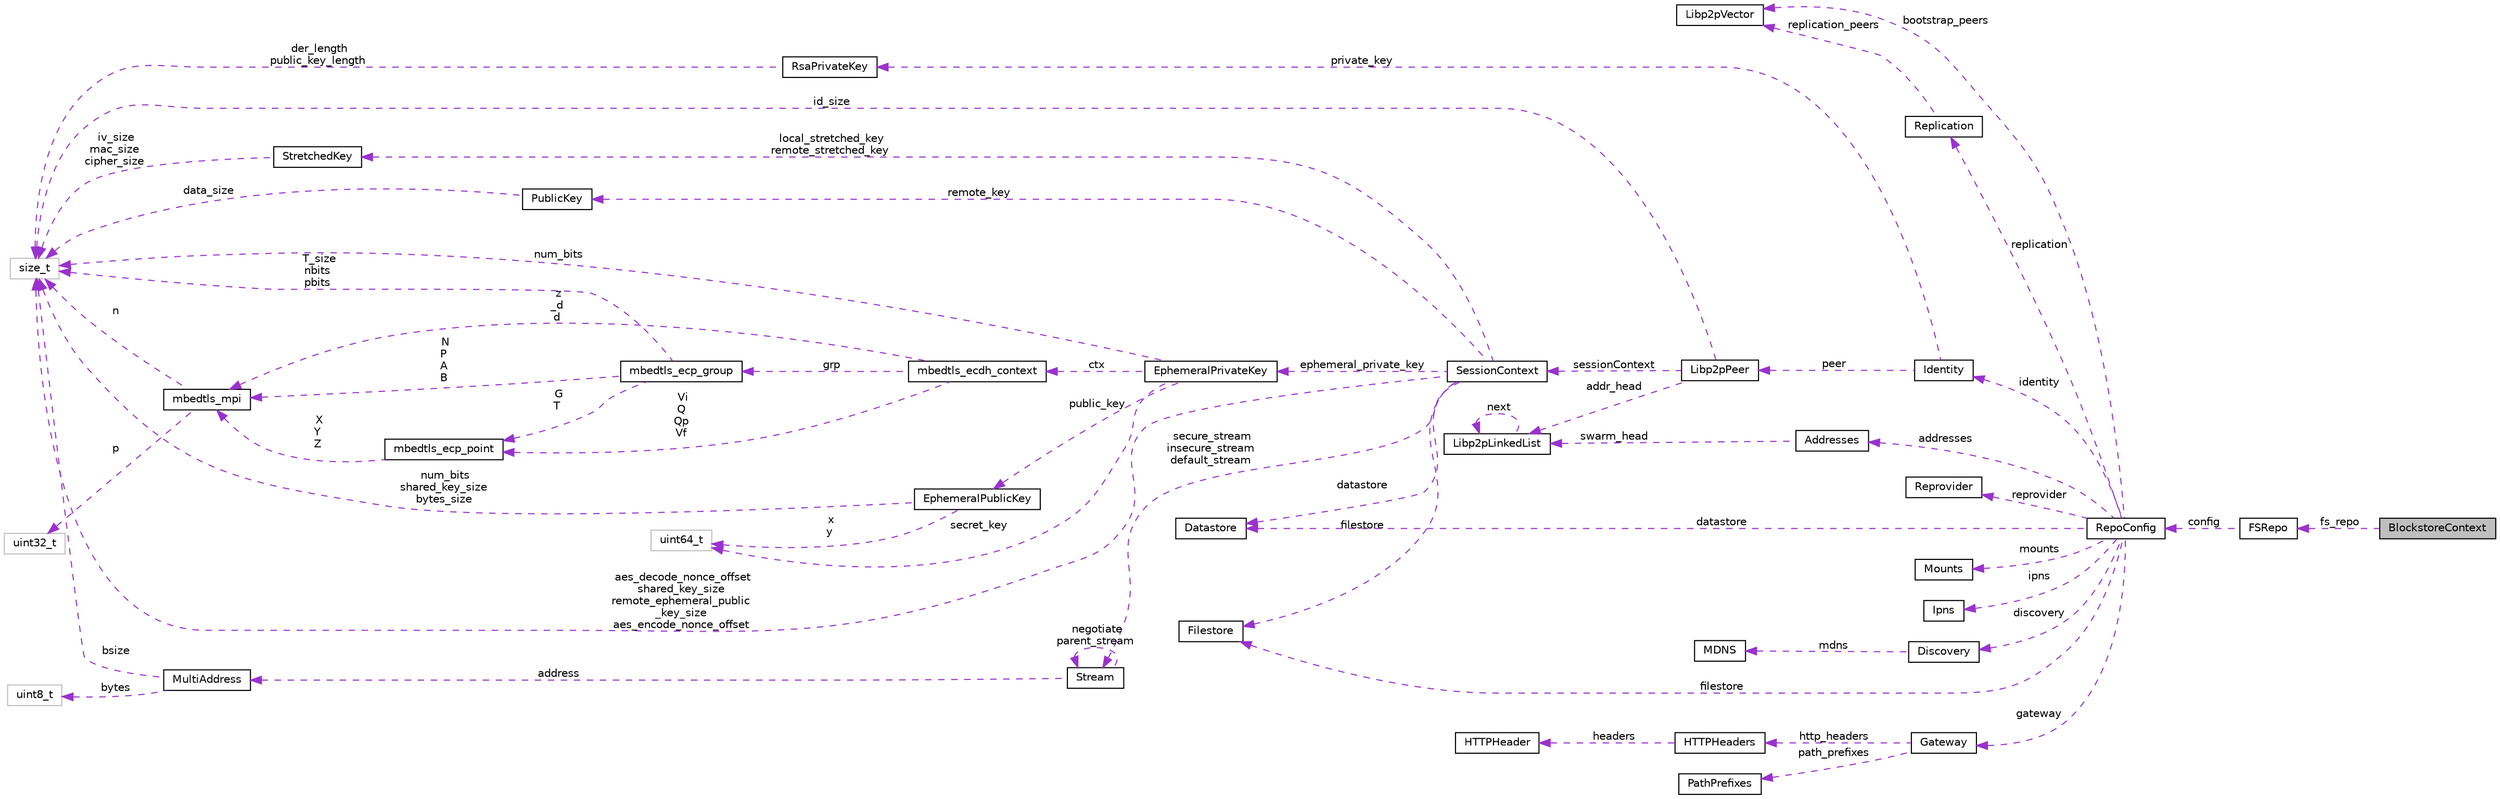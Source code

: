 digraph "BlockstoreContext"
{
  edge [fontname="Helvetica",fontsize="10",labelfontname="Helvetica",labelfontsize="10"];
  node [fontname="Helvetica",fontsize="10",shape=record];
  rankdir="LR";
  Node1 [label="BlockstoreContext",height=0.2,width=0.4,color="black", fillcolor="grey75", style="filled", fontcolor="black"];
  Node2 -> Node1 [dir="back",color="darkorchid3",fontsize="10",style="dashed",label=" fs_repo" ,fontname="Helvetica"];
  Node2 [label="FSRepo",height=0.2,width=0.4,color="black", fillcolor="white", style="filled",URL="$struct_f_s_repo.html"];
  Node3 -> Node2 [dir="back",color="darkorchid3",fontsize="10",style="dashed",label=" config" ,fontname="Helvetica"];
  Node3 [label="RepoConfig",height=0.2,width=0.4,color="black", fillcolor="white", style="filled",URL="$struct_repo_config.html"];
  Node4 -> Node3 [dir="back",color="darkorchid3",fontsize="10",style="dashed",label=" bootstrap_peers" ,fontname="Helvetica"];
  Node4 [label="Libp2pVector",height=0.2,width=0.4,color="black", fillcolor="white", style="filled",URL="$struct_libp2p_vector.html"];
  Node5 -> Node3 [dir="back",color="darkorchid3",fontsize="10",style="dashed",label=" identity" ,fontname="Helvetica"];
  Node5 [label="Identity",height=0.2,width=0.4,color="black", fillcolor="white", style="filled",URL="$struct_identity.html"];
  Node6 -> Node5 [dir="back",color="darkorchid3",fontsize="10",style="dashed",label=" peer" ,fontname="Helvetica"];
  Node6 [label="Libp2pPeer",height=0.2,width=0.4,color="black", fillcolor="white", style="filled",URL="$struct_libp2p_peer.html"];
  Node7 -> Node6 [dir="back",color="darkorchid3",fontsize="10",style="dashed",label=" sessionContext" ,fontname="Helvetica"];
  Node7 [label="SessionContext",height=0.2,width=0.4,color="black", fillcolor="white", style="filled",URL="$struct_session_context.html"];
  Node8 -> Node7 [dir="back",color="darkorchid3",fontsize="10",style="dashed",label=" ephemeral_private_key" ,fontname="Helvetica"];
  Node8 [label="EphemeralPrivateKey",height=0.2,width=0.4,color="black", fillcolor="white", style="filled",URL="$struct_ephemeral_private_key.html"];
  Node9 -> Node8 [dir="back",color="darkorchid3",fontsize="10",style="dashed",label=" secret_key" ,fontname="Helvetica"];
  Node9 [label="uint64_t",height=0.2,width=0.4,color="grey75", fillcolor="white", style="filled"];
  Node10 -> Node8 [dir="back",color="darkorchid3",fontsize="10",style="dashed",label=" public_key" ,fontname="Helvetica"];
  Node10 [label="EphemeralPublicKey",height=0.2,width=0.4,color="black", fillcolor="white", style="filled",URL="$struct_ephemeral_public_key.html"];
  Node9 -> Node10 [dir="back",color="darkorchid3",fontsize="10",style="dashed",label=" x\ny" ,fontname="Helvetica"];
  Node11 -> Node10 [dir="back",color="darkorchid3",fontsize="10",style="dashed",label=" num_bits\nshared_key_size\nbytes_size" ,fontname="Helvetica"];
  Node11 [label="size_t",height=0.2,width=0.4,color="grey75", fillcolor="white", style="filled"];
  Node11 -> Node8 [dir="back",color="darkorchid3",fontsize="10",style="dashed",label=" num_bits" ,fontname="Helvetica"];
  Node12 -> Node8 [dir="back",color="darkorchid3",fontsize="10",style="dashed",label=" ctx" ,fontname="Helvetica"];
  Node12 [label="mbedtls_ecdh_context",height=0.2,width=0.4,color="black", fillcolor="white", style="filled",URL="$structmbedtls__ecdh__context.html",tooltip="ECDH context structure. "];
  Node13 -> Node12 [dir="back",color="darkorchid3",fontsize="10",style="dashed",label=" grp" ,fontname="Helvetica"];
  Node13 [label="mbedtls_ecp_group",height=0.2,width=0.4,color="black", fillcolor="white", style="filled",URL="$structmbedtls__ecp__group.html",tooltip="ECP group structure. "];
  Node11 -> Node13 [dir="back",color="darkorchid3",fontsize="10",style="dashed",label=" T_size\nnbits\npbits" ,fontname="Helvetica"];
  Node14 -> Node13 [dir="back",color="darkorchid3",fontsize="10",style="dashed",label=" G\nT" ,fontname="Helvetica"];
  Node14 [label="mbedtls_ecp_point",height=0.2,width=0.4,color="black", fillcolor="white", style="filled",URL="$structmbedtls__ecp__point.html",tooltip="ECP point structure (jacobian coordinates) "];
  Node15 -> Node14 [dir="back",color="darkorchid3",fontsize="10",style="dashed",label=" X\nY\nZ" ,fontname="Helvetica"];
  Node15 [label="mbedtls_mpi",height=0.2,width=0.4,color="black", fillcolor="white", style="filled",URL="$structmbedtls__mpi.html",tooltip="MPI structure. "];
  Node16 -> Node15 [dir="back",color="darkorchid3",fontsize="10",style="dashed",label=" p" ,fontname="Helvetica"];
  Node16 [label="uint32_t",height=0.2,width=0.4,color="grey75", fillcolor="white", style="filled"];
  Node11 -> Node15 [dir="back",color="darkorchid3",fontsize="10",style="dashed",label=" n" ,fontname="Helvetica"];
  Node15 -> Node13 [dir="back",color="darkorchid3",fontsize="10",style="dashed",label=" N\nP\nA\nB" ,fontname="Helvetica"];
  Node14 -> Node12 [dir="back",color="darkorchid3",fontsize="10",style="dashed",label=" Vi\nQ\nQp\nVf" ,fontname="Helvetica"];
  Node15 -> Node12 [dir="back",color="darkorchid3",fontsize="10",style="dashed",label=" z\n_d\nd" ,fontname="Helvetica"];
  Node17 -> Node7 [dir="back",color="darkorchid3",fontsize="10",style="dashed",label=" local_stretched_key\nremote_stretched_key" ,fontname="Helvetica"];
  Node17 [label="StretchedKey",height=0.2,width=0.4,color="black", fillcolor="white", style="filled",URL="$struct_stretched_key.html"];
  Node11 -> Node17 [dir="back",color="darkorchid3",fontsize="10",style="dashed",label=" iv_size\nmac_size\ncipher_size" ,fontname="Helvetica"];
  Node18 -> Node7 [dir="back",color="darkorchid3",fontsize="10",style="dashed",label=" remote_key" ,fontname="Helvetica"];
  Node18 [label="PublicKey",height=0.2,width=0.4,color="black", fillcolor="white", style="filled",URL="$struct_public_key.html"];
  Node11 -> Node18 [dir="back",color="darkorchid3",fontsize="10",style="dashed",label=" data_size" ,fontname="Helvetica"];
  Node19 -> Node7 [dir="back",color="darkorchid3",fontsize="10",style="dashed",label=" filestore" ,fontname="Helvetica"];
  Node19 [label="Filestore",height=0.2,width=0.4,color="black", fillcolor="white", style="filled",URL="$struct_filestore.html"];
  Node11 -> Node7 [dir="back",color="darkorchid3",fontsize="10",style="dashed",label=" aes_decode_nonce_offset\nshared_key_size\nremote_ephemeral_public\l_key_size\naes_encode_nonce_offset" ,fontname="Helvetica"];
  Node20 -> Node7 [dir="back",color="darkorchid3",fontsize="10",style="dashed",label=" datastore" ,fontname="Helvetica"];
  Node20 [label="Datastore",height=0.2,width=0.4,color="black", fillcolor="white", style="filled",URL="$struct_datastore.html"];
  Node21 -> Node7 [dir="back",color="darkorchid3",fontsize="10",style="dashed",label=" secure_stream\ninsecure_stream\ndefault_stream" ,fontname="Helvetica"];
  Node21 [label="Stream",height=0.2,width=0.4,color="black", fillcolor="white", style="filled",URL="$struct_stream.html"];
  Node22 -> Node21 [dir="back",color="darkorchid3",fontsize="10",style="dashed",label=" address" ,fontname="Helvetica"];
  Node22 [label="MultiAddress",height=0.2,width=0.4,color="black", fillcolor="white", style="filled",URL="$struct_multi_address.html"];
  Node23 -> Node22 [dir="back",color="darkorchid3",fontsize="10",style="dashed",label=" bytes" ,fontname="Helvetica"];
  Node23 [label="uint8_t",height=0.2,width=0.4,color="grey75", fillcolor="white", style="filled"];
  Node11 -> Node22 [dir="back",color="darkorchid3",fontsize="10",style="dashed",label=" bsize" ,fontname="Helvetica"];
  Node21 -> Node21 [dir="back",color="darkorchid3",fontsize="10",style="dashed",label=" negotiate\nparent_stream" ,fontname="Helvetica"];
  Node24 -> Node6 [dir="back",color="darkorchid3",fontsize="10",style="dashed",label=" addr_head" ,fontname="Helvetica"];
  Node24 [label="Libp2pLinkedList",height=0.2,width=0.4,color="black", fillcolor="white", style="filled",URL="$struct_libp2p_linked_list.html"];
  Node24 -> Node24 [dir="back",color="darkorchid3",fontsize="10",style="dashed",label=" next" ,fontname="Helvetica"];
  Node11 -> Node6 [dir="back",color="darkorchid3",fontsize="10",style="dashed",label=" id_size" ,fontname="Helvetica"];
  Node25 -> Node5 [dir="back",color="darkorchid3",fontsize="10",style="dashed",label=" private_key" ,fontname="Helvetica"];
  Node25 [label="RsaPrivateKey",height=0.2,width=0.4,color="black", fillcolor="white", style="filled",URL="$struct_rsa_private_key.html"];
  Node11 -> Node25 [dir="back",color="darkorchid3",fontsize="10",style="dashed",label=" der_length\npublic_key_length" ,fontname="Helvetica"];
  Node26 -> Node3 [dir="back",color="darkorchid3",fontsize="10",style="dashed",label=" reprovider" ,fontname="Helvetica"];
  Node26 [label="Reprovider",height=0.2,width=0.4,color="black", fillcolor="white", style="filled",URL="$struct_reprovider.html"];
  Node27 -> Node3 [dir="back",color="darkorchid3",fontsize="10",style="dashed",label=" discovery" ,fontname="Helvetica"];
  Node27 [label="Discovery",height=0.2,width=0.4,color="black", fillcolor="white", style="filled",URL="$struct_discovery.html"];
  Node28 -> Node27 [dir="back",color="darkorchid3",fontsize="10",style="dashed",label=" mdns" ,fontname="Helvetica"];
  Node28 [label="MDNS",height=0.2,width=0.4,color="black", fillcolor="white", style="filled",URL="$struct_m_d_n_s.html"];
  Node29 -> Node3 [dir="back",color="darkorchid3",fontsize="10",style="dashed",label=" mounts" ,fontname="Helvetica"];
  Node29 [label="Mounts",height=0.2,width=0.4,color="black", fillcolor="white", style="filled",URL="$struct_mounts.html"];
  Node30 -> Node3 [dir="back",color="darkorchid3",fontsize="10",style="dashed",label=" ipns" ,fontname="Helvetica"];
  Node30 [label="Ipns",height=0.2,width=0.4,color="black", fillcolor="white", style="filled",URL="$struct_ipns.html"];
  Node19 -> Node3 [dir="back",color="darkorchid3",fontsize="10",style="dashed",label=" filestore" ,fontname="Helvetica"];
  Node31 -> Node3 [dir="back",color="darkorchid3",fontsize="10",style="dashed",label=" addresses" ,fontname="Helvetica"];
  Node31 [label="Addresses",height=0.2,width=0.4,color="black", fillcolor="white", style="filled",URL="$struct_addresses.html"];
  Node24 -> Node31 [dir="back",color="darkorchid3",fontsize="10",style="dashed",label=" swarm_head" ,fontname="Helvetica"];
  Node32 -> Node3 [dir="back",color="darkorchid3",fontsize="10",style="dashed",label=" replication" ,fontname="Helvetica"];
  Node32 [label="Replication",height=0.2,width=0.4,color="black", fillcolor="white", style="filled",URL="$struct_replication.html"];
  Node4 -> Node32 [dir="back",color="darkorchid3",fontsize="10",style="dashed",label=" replication_peers" ,fontname="Helvetica"];
  Node33 -> Node3 [dir="back",color="darkorchid3",fontsize="10",style="dashed",label=" gateway" ,fontname="Helvetica"];
  Node33 [label="Gateway",height=0.2,width=0.4,color="black", fillcolor="white", style="filled",URL="$struct_gateway.html"];
  Node34 -> Node33 [dir="back",color="darkorchid3",fontsize="10",style="dashed",label=" http_headers" ,fontname="Helvetica"];
  Node34 [label="HTTPHeaders",height=0.2,width=0.4,color="black", fillcolor="white", style="filled",URL="$struct_h_t_t_p_headers.html"];
  Node35 -> Node34 [dir="back",color="darkorchid3",fontsize="10",style="dashed",label=" headers" ,fontname="Helvetica"];
  Node35 [label="HTTPHeader",height=0.2,width=0.4,color="black", fillcolor="white", style="filled",URL="$struct_h_t_t_p_header.html"];
  Node36 -> Node33 [dir="back",color="darkorchid3",fontsize="10",style="dashed",label=" path_prefixes" ,fontname="Helvetica"];
  Node36 [label="PathPrefixes",height=0.2,width=0.4,color="black", fillcolor="white", style="filled",URL="$struct_path_prefixes.html"];
  Node20 -> Node3 [dir="back",color="darkorchid3",fontsize="10",style="dashed",label=" datastore" ,fontname="Helvetica"];
}

